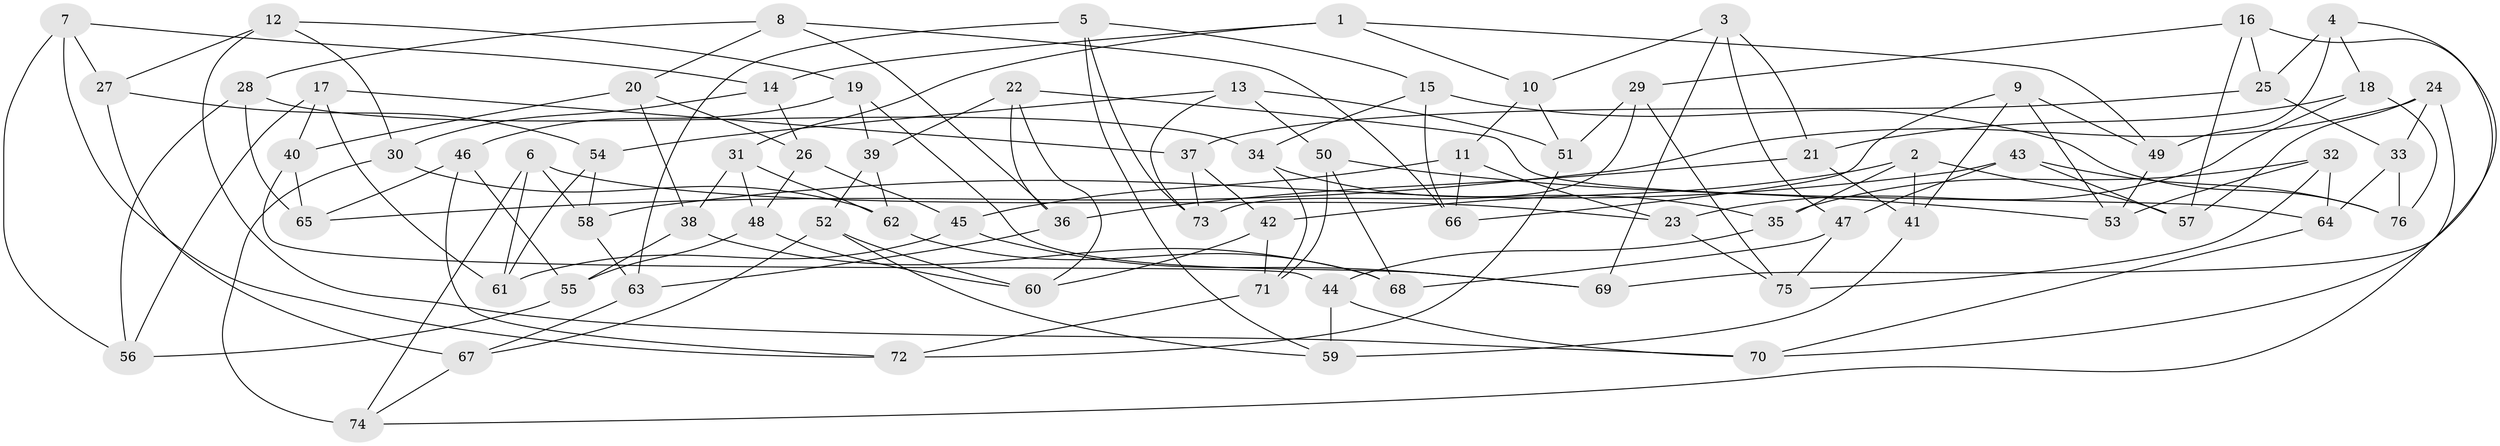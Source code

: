 // coarse degree distribution, {4: 0.7608695652173914, 10: 0.043478260869565216, 11: 0.021739130434782608, 8: 0.06521739130434782, 9: 0.06521739130434782, 3: 0.043478260869565216}
// Generated by graph-tools (version 1.1) at 2025/53/03/04/25 22:53:48]
// undirected, 76 vertices, 152 edges
graph export_dot {
  node [color=gray90,style=filled];
  1;
  2;
  3;
  4;
  5;
  6;
  7;
  8;
  9;
  10;
  11;
  12;
  13;
  14;
  15;
  16;
  17;
  18;
  19;
  20;
  21;
  22;
  23;
  24;
  25;
  26;
  27;
  28;
  29;
  30;
  31;
  32;
  33;
  34;
  35;
  36;
  37;
  38;
  39;
  40;
  41;
  42;
  43;
  44;
  45;
  46;
  47;
  48;
  49;
  50;
  51;
  52;
  53;
  54;
  55;
  56;
  57;
  58;
  59;
  60;
  61;
  62;
  63;
  64;
  65;
  66;
  67;
  68;
  69;
  70;
  71;
  72;
  73;
  74;
  75;
  76;
  1 -- 49;
  1 -- 31;
  1 -- 14;
  1 -- 10;
  2 -- 57;
  2 -- 35;
  2 -- 41;
  2 -- 42;
  3 -- 10;
  3 -- 21;
  3 -- 69;
  3 -- 47;
  4 -- 69;
  4 -- 25;
  4 -- 18;
  4 -- 49;
  5 -- 59;
  5 -- 63;
  5 -- 73;
  5 -- 15;
  6 -- 74;
  6 -- 23;
  6 -- 61;
  6 -- 58;
  7 -- 14;
  7 -- 72;
  7 -- 56;
  7 -- 27;
  8 -- 66;
  8 -- 20;
  8 -- 36;
  8 -- 28;
  9 -- 49;
  9 -- 66;
  9 -- 41;
  9 -- 53;
  10 -- 51;
  10 -- 11;
  11 -- 23;
  11 -- 66;
  11 -- 45;
  12 -- 19;
  12 -- 27;
  12 -- 30;
  12 -- 70;
  13 -- 51;
  13 -- 50;
  13 -- 73;
  13 -- 54;
  14 -- 30;
  14 -- 26;
  15 -- 76;
  15 -- 66;
  15 -- 34;
  16 -- 25;
  16 -- 70;
  16 -- 57;
  16 -- 29;
  17 -- 37;
  17 -- 40;
  17 -- 61;
  17 -- 56;
  18 -- 76;
  18 -- 23;
  18 -- 21;
  19 -- 46;
  19 -- 39;
  19 -- 69;
  20 -- 40;
  20 -- 38;
  20 -- 26;
  21 -- 36;
  21 -- 41;
  22 -- 39;
  22 -- 60;
  22 -- 64;
  22 -- 36;
  23 -- 75;
  24 -- 65;
  24 -- 57;
  24 -- 74;
  24 -- 33;
  25 -- 33;
  25 -- 37;
  26 -- 45;
  26 -- 48;
  27 -- 54;
  27 -- 67;
  28 -- 65;
  28 -- 34;
  28 -- 56;
  29 -- 75;
  29 -- 73;
  29 -- 51;
  30 -- 62;
  30 -- 74;
  31 -- 48;
  31 -- 38;
  31 -- 62;
  32 -- 53;
  32 -- 75;
  32 -- 35;
  32 -- 64;
  33 -- 64;
  33 -- 76;
  34 -- 35;
  34 -- 71;
  35 -- 44;
  36 -- 63;
  37 -- 73;
  37 -- 42;
  38 -- 55;
  38 -- 68;
  39 -- 52;
  39 -- 62;
  40 -- 44;
  40 -- 65;
  41 -- 59;
  42 -- 71;
  42 -- 60;
  43 -- 57;
  43 -- 76;
  43 -- 58;
  43 -- 47;
  44 -- 59;
  44 -- 70;
  45 -- 61;
  45 -- 69;
  46 -- 65;
  46 -- 55;
  46 -- 72;
  47 -- 75;
  47 -- 68;
  48 -- 60;
  48 -- 55;
  49 -- 53;
  50 -- 71;
  50 -- 53;
  50 -- 68;
  51 -- 72;
  52 -- 67;
  52 -- 60;
  52 -- 59;
  54 -- 58;
  54 -- 61;
  55 -- 56;
  58 -- 63;
  62 -- 68;
  63 -- 67;
  64 -- 70;
  67 -- 74;
  71 -- 72;
}
